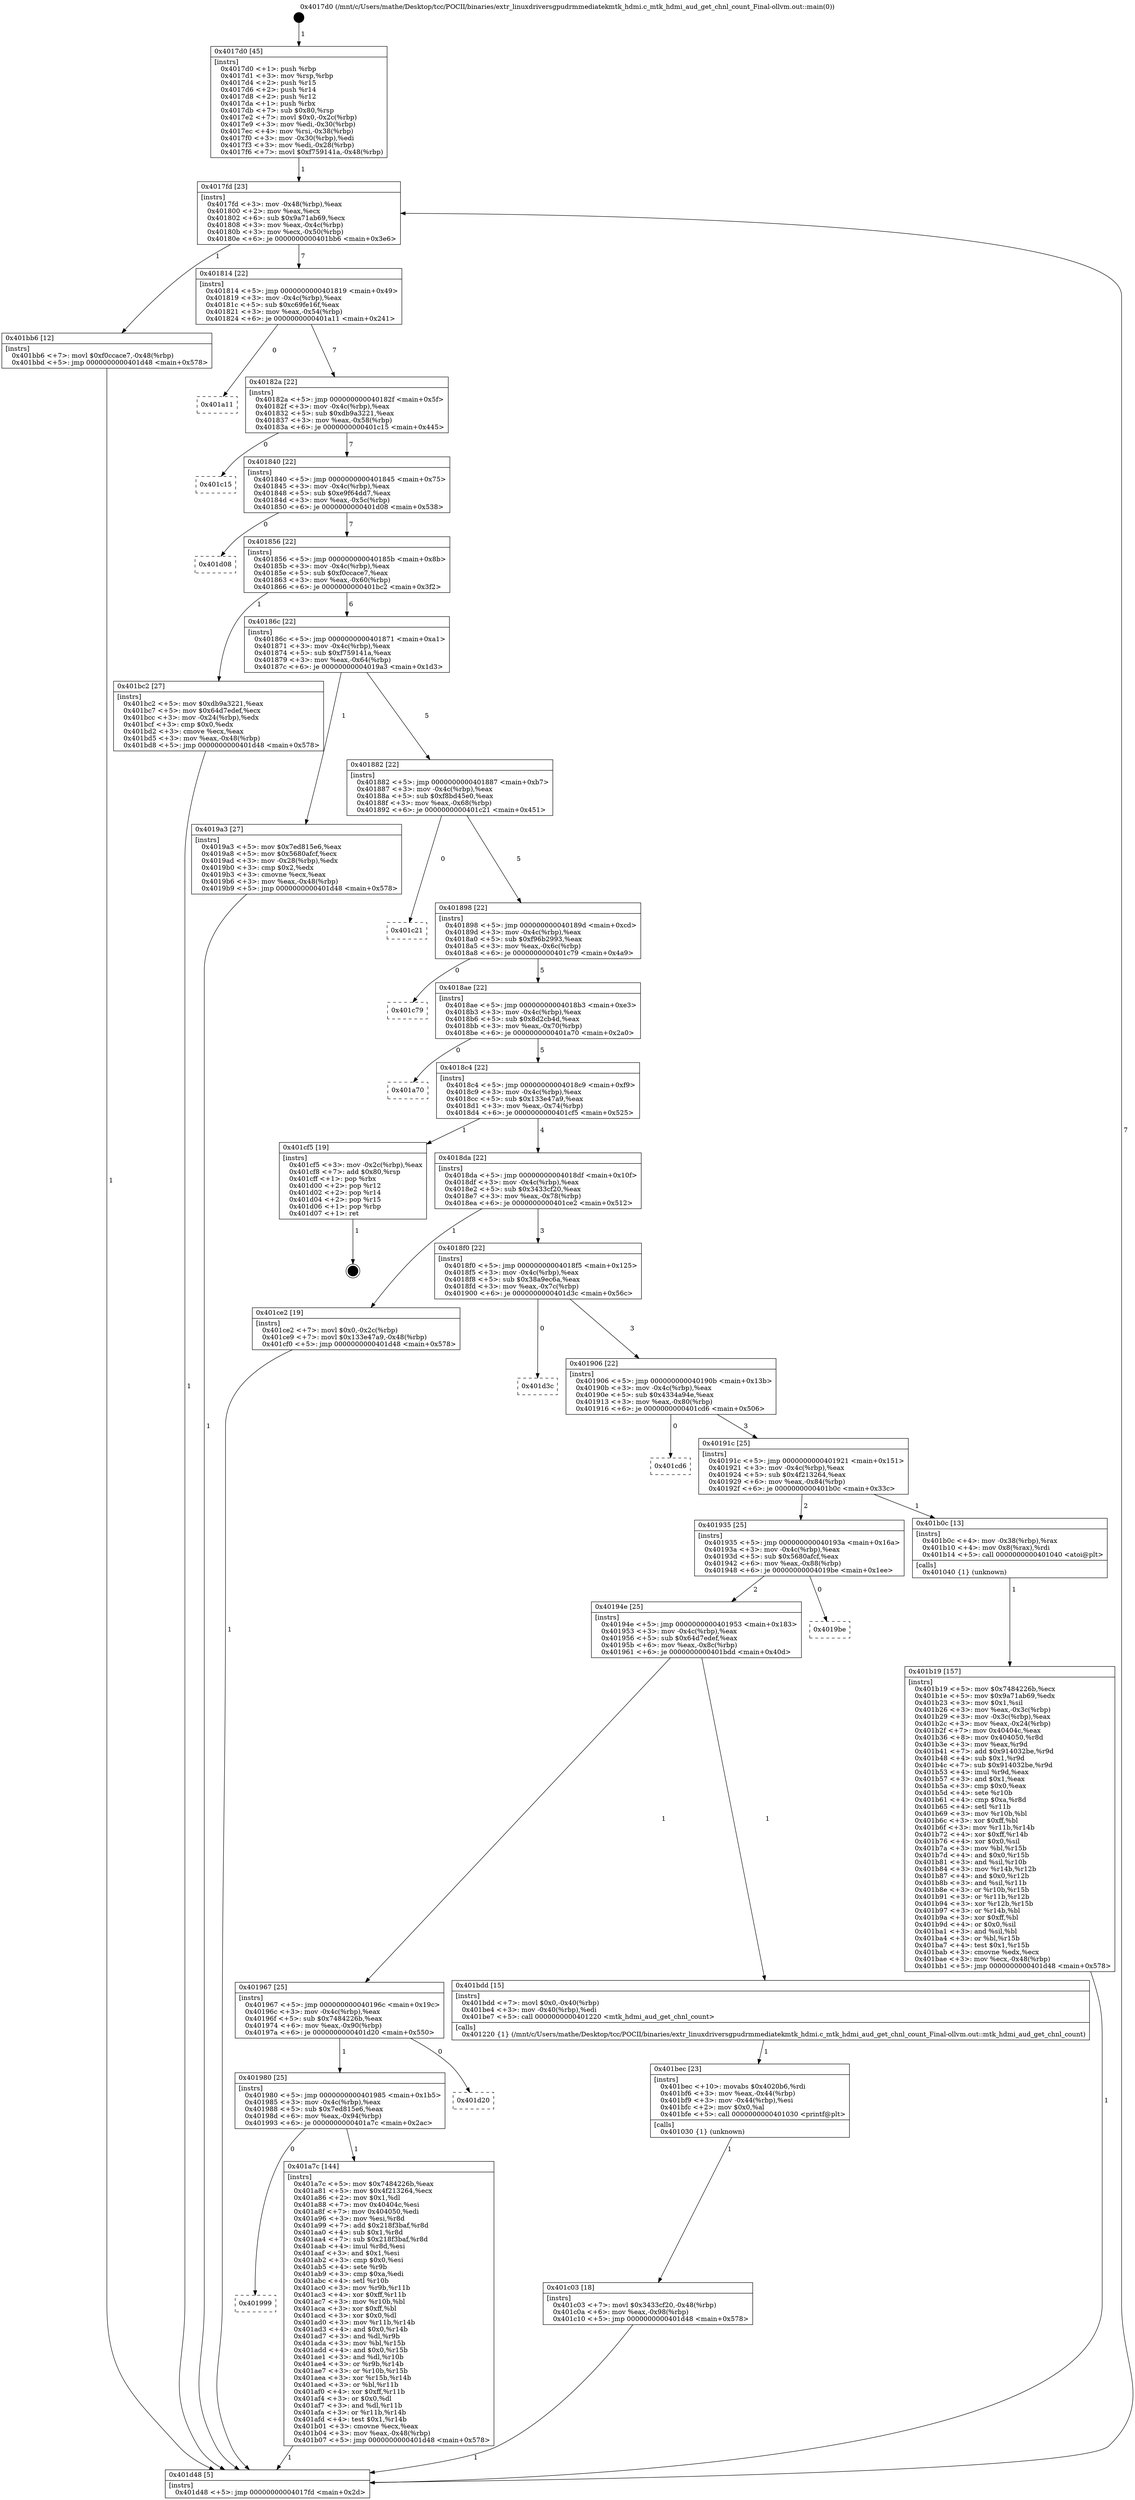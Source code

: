 digraph "0x4017d0" {
  label = "0x4017d0 (/mnt/c/Users/mathe/Desktop/tcc/POCII/binaries/extr_linuxdriversgpudrmmediatekmtk_hdmi.c_mtk_hdmi_aud_get_chnl_count_Final-ollvm.out::main(0))"
  labelloc = "t"
  node[shape=record]

  Entry [label="",width=0.3,height=0.3,shape=circle,fillcolor=black,style=filled]
  "0x4017fd" [label="{
     0x4017fd [23]\l
     | [instrs]\l
     &nbsp;&nbsp;0x4017fd \<+3\>: mov -0x48(%rbp),%eax\l
     &nbsp;&nbsp;0x401800 \<+2\>: mov %eax,%ecx\l
     &nbsp;&nbsp;0x401802 \<+6\>: sub $0x9a71ab69,%ecx\l
     &nbsp;&nbsp;0x401808 \<+3\>: mov %eax,-0x4c(%rbp)\l
     &nbsp;&nbsp;0x40180b \<+3\>: mov %ecx,-0x50(%rbp)\l
     &nbsp;&nbsp;0x40180e \<+6\>: je 0000000000401bb6 \<main+0x3e6\>\l
  }"]
  "0x401bb6" [label="{
     0x401bb6 [12]\l
     | [instrs]\l
     &nbsp;&nbsp;0x401bb6 \<+7\>: movl $0xf0ccace7,-0x48(%rbp)\l
     &nbsp;&nbsp;0x401bbd \<+5\>: jmp 0000000000401d48 \<main+0x578\>\l
  }"]
  "0x401814" [label="{
     0x401814 [22]\l
     | [instrs]\l
     &nbsp;&nbsp;0x401814 \<+5\>: jmp 0000000000401819 \<main+0x49\>\l
     &nbsp;&nbsp;0x401819 \<+3\>: mov -0x4c(%rbp),%eax\l
     &nbsp;&nbsp;0x40181c \<+5\>: sub $0xc69fe16f,%eax\l
     &nbsp;&nbsp;0x401821 \<+3\>: mov %eax,-0x54(%rbp)\l
     &nbsp;&nbsp;0x401824 \<+6\>: je 0000000000401a11 \<main+0x241\>\l
  }"]
  Exit [label="",width=0.3,height=0.3,shape=circle,fillcolor=black,style=filled,peripheries=2]
  "0x401a11" [label="{
     0x401a11\l
  }", style=dashed]
  "0x40182a" [label="{
     0x40182a [22]\l
     | [instrs]\l
     &nbsp;&nbsp;0x40182a \<+5\>: jmp 000000000040182f \<main+0x5f\>\l
     &nbsp;&nbsp;0x40182f \<+3\>: mov -0x4c(%rbp),%eax\l
     &nbsp;&nbsp;0x401832 \<+5\>: sub $0xdb9a3221,%eax\l
     &nbsp;&nbsp;0x401837 \<+3\>: mov %eax,-0x58(%rbp)\l
     &nbsp;&nbsp;0x40183a \<+6\>: je 0000000000401c15 \<main+0x445\>\l
  }"]
  "0x401c03" [label="{
     0x401c03 [18]\l
     | [instrs]\l
     &nbsp;&nbsp;0x401c03 \<+7\>: movl $0x3433cf20,-0x48(%rbp)\l
     &nbsp;&nbsp;0x401c0a \<+6\>: mov %eax,-0x98(%rbp)\l
     &nbsp;&nbsp;0x401c10 \<+5\>: jmp 0000000000401d48 \<main+0x578\>\l
  }"]
  "0x401c15" [label="{
     0x401c15\l
  }", style=dashed]
  "0x401840" [label="{
     0x401840 [22]\l
     | [instrs]\l
     &nbsp;&nbsp;0x401840 \<+5\>: jmp 0000000000401845 \<main+0x75\>\l
     &nbsp;&nbsp;0x401845 \<+3\>: mov -0x4c(%rbp),%eax\l
     &nbsp;&nbsp;0x401848 \<+5\>: sub $0xe9f64dd7,%eax\l
     &nbsp;&nbsp;0x40184d \<+3\>: mov %eax,-0x5c(%rbp)\l
     &nbsp;&nbsp;0x401850 \<+6\>: je 0000000000401d08 \<main+0x538\>\l
  }"]
  "0x401bec" [label="{
     0x401bec [23]\l
     | [instrs]\l
     &nbsp;&nbsp;0x401bec \<+10\>: movabs $0x4020b6,%rdi\l
     &nbsp;&nbsp;0x401bf6 \<+3\>: mov %eax,-0x44(%rbp)\l
     &nbsp;&nbsp;0x401bf9 \<+3\>: mov -0x44(%rbp),%esi\l
     &nbsp;&nbsp;0x401bfc \<+2\>: mov $0x0,%al\l
     &nbsp;&nbsp;0x401bfe \<+5\>: call 0000000000401030 \<printf@plt\>\l
     | [calls]\l
     &nbsp;&nbsp;0x401030 \{1\} (unknown)\l
  }"]
  "0x401d08" [label="{
     0x401d08\l
  }", style=dashed]
  "0x401856" [label="{
     0x401856 [22]\l
     | [instrs]\l
     &nbsp;&nbsp;0x401856 \<+5\>: jmp 000000000040185b \<main+0x8b\>\l
     &nbsp;&nbsp;0x40185b \<+3\>: mov -0x4c(%rbp),%eax\l
     &nbsp;&nbsp;0x40185e \<+5\>: sub $0xf0ccace7,%eax\l
     &nbsp;&nbsp;0x401863 \<+3\>: mov %eax,-0x60(%rbp)\l
     &nbsp;&nbsp;0x401866 \<+6\>: je 0000000000401bc2 \<main+0x3f2\>\l
  }"]
  "0x401b19" [label="{
     0x401b19 [157]\l
     | [instrs]\l
     &nbsp;&nbsp;0x401b19 \<+5\>: mov $0x7484226b,%ecx\l
     &nbsp;&nbsp;0x401b1e \<+5\>: mov $0x9a71ab69,%edx\l
     &nbsp;&nbsp;0x401b23 \<+3\>: mov $0x1,%sil\l
     &nbsp;&nbsp;0x401b26 \<+3\>: mov %eax,-0x3c(%rbp)\l
     &nbsp;&nbsp;0x401b29 \<+3\>: mov -0x3c(%rbp),%eax\l
     &nbsp;&nbsp;0x401b2c \<+3\>: mov %eax,-0x24(%rbp)\l
     &nbsp;&nbsp;0x401b2f \<+7\>: mov 0x40404c,%eax\l
     &nbsp;&nbsp;0x401b36 \<+8\>: mov 0x404050,%r8d\l
     &nbsp;&nbsp;0x401b3e \<+3\>: mov %eax,%r9d\l
     &nbsp;&nbsp;0x401b41 \<+7\>: add $0x914032be,%r9d\l
     &nbsp;&nbsp;0x401b48 \<+4\>: sub $0x1,%r9d\l
     &nbsp;&nbsp;0x401b4c \<+7\>: sub $0x914032be,%r9d\l
     &nbsp;&nbsp;0x401b53 \<+4\>: imul %r9d,%eax\l
     &nbsp;&nbsp;0x401b57 \<+3\>: and $0x1,%eax\l
     &nbsp;&nbsp;0x401b5a \<+3\>: cmp $0x0,%eax\l
     &nbsp;&nbsp;0x401b5d \<+4\>: sete %r10b\l
     &nbsp;&nbsp;0x401b61 \<+4\>: cmp $0xa,%r8d\l
     &nbsp;&nbsp;0x401b65 \<+4\>: setl %r11b\l
     &nbsp;&nbsp;0x401b69 \<+3\>: mov %r10b,%bl\l
     &nbsp;&nbsp;0x401b6c \<+3\>: xor $0xff,%bl\l
     &nbsp;&nbsp;0x401b6f \<+3\>: mov %r11b,%r14b\l
     &nbsp;&nbsp;0x401b72 \<+4\>: xor $0xff,%r14b\l
     &nbsp;&nbsp;0x401b76 \<+4\>: xor $0x0,%sil\l
     &nbsp;&nbsp;0x401b7a \<+3\>: mov %bl,%r15b\l
     &nbsp;&nbsp;0x401b7d \<+4\>: and $0x0,%r15b\l
     &nbsp;&nbsp;0x401b81 \<+3\>: and %sil,%r10b\l
     &nbsp;&nbsp;0x401b84 \<+3\>: mov %r14b,%r12b\l
     &nbsp;&nbsp;0x401b87 \<+4\>: and $0x0,%r12b\l
     &nbsp;&nbsp;0x401b8b \<+3\>: and %sil,%r11b\l
     &nbsp;&nbsp;0x401b8e \<+3\>: or %r10b,%r15b\l
     &nbsp;&nbsp;0x401b91 \<+3\>: or %r11b,%r12b\l
     &nbsp;&nbsp;0x401b94 \<+3\>: xor %r12b,%r15b\l
     &nbsp;&nbsp;0x401b97 \<+3\>: or %r14b,%bl\l
     &nbsp;&nbsp;0x401b9a \<+3\>: xor $0xff,%bl\l
     &nbsp;&nbsp;0x401b9d \<+4\>: or $0x0,%sil\l
     &nbsp;&nbsp;0x401ba1 \<+3\>: and %sil,%bl\l
     &nbsp;&nbsp;0x401ba4 \<+3\>: or %bl,%r15b\l
     &nbsp;&nbsp;0x401ba7 \<+4\>: test $0x1,%r15b\l
     &nbsp;&nbsp;0x401bab \<+3\>: cmovne %edx,%ecx\l
     &nbsp;&nbsp;0x401bae \<+3\>: mov %ecx,-0x48(%rbp)\l
     &nbsp;&nbsp;0x401bb1 \<+5\>: jmp 0000000000401d48 \<main+0x578\>\l
  }"]
  "0x401bc2" [label="{
     0x401bc2 [27]\l
     | [instrs]\l
     &nbsp;&nbsp;0x401bc2 \<+5\>: mov $0xdb9a3221,%eax\l
     &nbsp;&nbsp;0x401bc7 \<+5\>: mov $0x64d7edef,%ecx\l
     &nbsp;&nbsp;0x401bcc \<+3\>: mov -0x24(%rbp),%edx\l
     &nbsp;&nbsp;0x401bcf \<+3\>: cmp $0x0,%edx\l
     &nbsp;&nbsp;0x401bd2 \<+3\>: cmove %ecx,%eax\l
     &nbsp;&nbsp;0x401bd5 \<+3\>: mov %eax,-0x48(%rbp)\l
     &nbsp;&nbsp;0x401bd8 \<+5\>: jmp 0000000000401d48 \<main+0x578\>\l
  }"]
  "0x40186c" [label="{
     0x40186c [22]\l
     | [instrs]\l
     &nbsp;&nbsp;0x40186c \<+5\>: jmp 0000000000401871 \<main+0xa1\>\l
     &nbsp;&nbsp;0x401871 \<+3\>: mov -0x4c(%rbp),%eax\l
     &nbsp;&nbsp;0x401874 \<+5\>: sub $0xf759141a,%eax\l
     &nbsp;&nbsp;0x401879 \<+3\>: mov %eax,-0x64(%rbp)\l
     &nbsp;&nbsp;0x40187c \<+6\>: je 00000000004019a3 \<main+0x1d3\>\l
  }"]
  "0x401999" [label="{
     0x401999\l
  }", style=dashed]
  "0x4019a3" [label="{
     0x4019a3 [27]\l
     | [instrs]\l
     &nbsp;&nbsp;0x4019a3 \<+5\>: mov $0x7ed815e6,%eax\l
     &nbsp;&nbsp;0x4019a8 \<+5\>: mov $0x5680afcf,%ecx\l
     &nbsp;&nbsp;0x4019ad \<+3\>: mov -0x28(%rbp),%edx\l
     &nbsp;&nbsp;0x4019b0 \<+3\>: cmp $0x2,%edx\l
     &nbsp;&nbsp;0x4019b3 \<+3\>: cmovne %ecx,%eax\l
     &nbsp;&nbsp;0x4019b6 \<+3\>: mov %eax,-0x48(%rbp)\l
     &nbsp;&nbsp;0x4019b9 \<+5\>: jmp 0000000000401d48 \<main+0x578\>\l
  }"]
  "0x401882" [label="{
     0x401882 [22]\l
     | [instrs]\l
     &nbsp;&nbsp;0x401882 \<+5\>: jmp 0000000000401887 \<main+0xb7\>\l
     &nbsp;&nbsp;0x401887 \<+3\>: mov -0x4c(%rbp),%eax\l
     &nbsp;&nbsp;0x40188a \<+5\>: sub $0xf8bd45e0,%eax\l
     &nbsp;&nbsp;0x40188f \<+3\>: mov %eax,-0x68(%rbp)\l
     &nbsp;&nbsp;0x401892 \<+6\>: je 0000000000401c21 \<main+0x451\>\l
  }"]
  "0x401d48" [label="{
     0x401d48 [5]\l
     | [instrs]\l
     &nbsp;&nbsp;0x401d48 \<+5\>: jmp 00000000004017fd \<main+0x2d\>\l
  }"]
  "0x4017d0" [label="{
     0x4017d0 [45]\l
     | [instrs]\l
     &nbsp;&nbsp;0x4017d0 \<+1\>: push %rbp\l
     &nbsp;&nbsp;0x4017d1 \<+3\>: mov %rsp,%rbp\l
     &nbsp;&nbsp;0x4017d4 \<+2\>: push %r15\l
     &nbsp;&nbsp;0x4017d6 \<+2\>: push %r14\l
     &nbsp;&nbsp;0x4017d8 \<+2\>: push %r12\l
     &nbsp;&nbsp;0x4017da \<+1\>: push %rbx\l
     &nbsp;&nbsp;0x4017db \<+7\>: sub $0x80,%rsp\l
     &nbsp;&nbsp;0x4017e2 \<+7\>: movl $0x0,-0x2c(%rbp)\l
     &nbsp;&nbsp;0x4017e9 \<+3\>: mov %edi,-0x30(%rbp)\l
     &nbsp;&nbsp;0x4017ec \<+4\>: mov %rsi,-0x38(%rbp)\l
     &nbsp;&nbsp;0x4017f0 \<+3\>: mov -0x30(%rbp),%edi\l
     &nbsp;&nbsp;0x4017f3 \<+3\>: mov %edi,-0x28(%rbp)\l
     &nbsp;&nbsp;0x4017f6 \<+7\>: movl $0xf759141a,-0x48(%rbp)\l
  }"]
  "0x401a7c" [label="{
     0x401a7c [144]\l
     | [instrs]\l
     &nbsp;&nbsp;0x401a7c \<+5\>: mov $0x7484226b,%eax\l
     &nbsp;&nbsp;0x401a81 \<+5\>: mov $0x4f213264,%ecx\l
     &nbsp;&nbsp;0x401a86 \<+2\>: mov $0x1,%dl\l
     &nbsp;&nbsp;0x401a88 \<+7\>: mov 0x40404c,%esi\l
     &nbsp;&nbsp;0x401a8f \<+7\>: mov 0x404050,%edi\l
     &nbsp;&nbsp;0x401a96 \<+3\>: mov %esi,%r8d\l
     &nbsp;&nbsp;0x401a99 \<+7\>: add $0x218f3baf,%r8d\l
     &nbsp;&nbsp;0x401aa0 \<+4\>: sub $0x1,%r8d\l
     &nbsp;&nbsp;0x401aa4 \<+7\>: sub $0x218f3baf,%r8d\l
     &nbsp;&nbsp;0x401aab \<+4\>: imul %r8d,%esi\l
     &nbsp;&nbsp;0x401aaf \<+3\>: and $0x1,%esi\l
     &nbsp;&nbsp;0x401ab2 \<+3\>: cmp $0x0,%esi\l
     &nbsp;&nbsp;0x401ab5 \<+4\>: sete %r9b\l
     &nbsp;&nbsp;0x401ab9 \<+3\>: cmp $0xa,%edi\l
     &nbsp;&nbsp;0x401abc \<+4\>: setl %r10b\l
     &nbsp;&nbsp;0x401ac0 \<+3\>: mov %r9b,%r11b\l
     &nbsp;&nbsp;0x401ac3 \<+4\>: xor $0xff,%r11b\l
     &nbsp;&nbsp;0x401ac7 \<+3\>: mov %r10b,%bl\l
     &nbsp;&nbsp;0x401aca \<+3\>: xor $0xff,%bl\l
     &nbsp;&nbsp;0x401acd \<+3\>: xor $0x0,%dl\l
     &nbsp;&nbsp;0x401ad0 \<+3\>: mov %r11b,%r14b\l
     &nbsp;&nbsp;0x401ad3 \<+4\>: and $0x0,%r14b\l
     &nbsp;&nbsp;0x401ad7 \<+3\>: and %dl,%r9b\l
     &nbsp;&nbsp;0x401ada \<+3\>: mov %bl,%r15b\l
     &nbsp;&nbsp;0x401add \<+4\>: and $0x0,%r15b\l
     &nbsp;&nbsp;0x401ae1 \<+3\>: and %dl,%r10b\l
     &nbsp;&nbsp;0x401ae4 \<+3\>: or %r9b,%r14b\l
     &nbsp;&nbsp;0x401ae7 \<+3\>: or %r10b,%r15b\l
     &nbsp;&nbsp;0x401aea \<+3\>: xor %r15b,%r14b\l
     &nbsp;&nbsp;0x401aed \<+3\>: or %bl,%r11b\l
     &nbsp;&nbsp;0x401af0 \<+4\>: xor $0xff,%r11b\l
     &nbsp;&nbsp;0x401af4 \<+3\>: or $0x0,%dl\l
     &nbsp;&nbsp;0x401af7 \<+3\>: and %dl,%r11b\l
     &nbsp;&nbsp;0x401afa \<+3\>: or %r11b,%r14b\l
     &nbsp;&nbsp;0x401afd \<+4\>: test $0x1,%r14b\l
     &nbsp;&nbsp;0x401b01 \<+3\>: cmovne %ecx,%eax\l
     &nbsp;&nbsp;0x401b04 \<+3\>: mov %eax,-0x48(%rbp)\l
     &nbsp;&nbsp;0x401b07 \<+5\>: jmp 0000000000401d48 \<main+0x578\>\l
  }"]
  "0x401c21" [label="{
     0x401c21\l
  }", style=dashed]
  "0x401898" [label="{
     0x401898 [22]\l
     | [instrs]\l
     &nbsp;&nbsp;0x401898 \<+5\>: jmp 000000000040189d \<main+0xcd\>\l
     &nbsp;&nbsp;0x40189d \<+3\>: mov -0x4c(%rbp),%eax\l
     &nbsp;&nbsp;0x4018a0 \<+5\>: sub $0xf96b2993,%eax\l
     &nbsp;&nbsp;0x4018a5 \<+3\>: mov %eax,-0x6c(%rbp)\l
     &nbsp;&nbsp;0x4018a8 \<+6\>: je 0000000000401c79 \<main+0x4a9\>\l
  }"]
  "0x401980" [label="{
     0x401980 [25]\l
     | [instrs]\l
     &nbsp;&nbsp;0x401980 \<+5\>: jmp 0000000000401985 \<main+0x1b5\>\l
     &nbsp;&nbsp;0x401985 \<+3\>: mov -0x4c(%rbp),%eax\l
     &nbsp;&nbsp;0x401988 \<+5\>: sub $0x7ed815e6,%eax\l
     &nbsp;&nbsp;0x40198d \<+6\>: mov %eax,-0x94(%rbp)\l
     &nbsp;&nbsp;0x401993 \<+6\>: je 0000000000401a7c \<main+0x2ac\>\l
  }"]
  "0x401c79" [label="{
     0x401c79\l
  }", style=dashed]
  "0x4018ae" [label="{
     0x4018ae [22]\l
     | [instrs]\l
     &nbsp;&nbsp;0x4018ae \<+5\>: jmp 00000000004018b3 \<main+0xe3\>\l
     &nbsp;&nbsp;0x4018b3 \<+3\>: mov -0x4c(%rbp),%eax\l
     &nbsp;&nbsp;0x4018b6 \<+5\>: sub $0x8d2cb4d,%eax\l
     &nbsp;&nbsp;0x4018bb \<+3\>: mov %eax,-0x70(%rbp)\l
     &nbsp;&nbsp;0x4018be \<+6\>: je 0000000000401a70 \<main+0x2a0\>\l
  }"]
  "0x401d20" [label="{
     0x401d20\l
  }", style=dashed]
  "0x401a70" [label="{
     0x401a70\l
  }", style=dashed]
  "0x4018c4" [label="{
     0x4018c4 [22]\l
     | [instrs]\l
     &nbsp;&nbsp;0x4018c4 \<+5\>: jmp 00000000004018c9 \<main+0xf9\>\l
     &nbsp;&nbsp;0x4018c9 \<+3\>: mov -0x4c(%rbp),%eax\l
     &nbsp;&nbsp;0x4018cc \<+5\>: sub $0x133e47a9,%eax\l
     &nbsp;&nbsp;0x4018d1 \<+3\>: mov %eax,-0x74(%rbp)\l
     &nbsp;&nbsp;0x4018d4 \<+6\>: je 0000000000401cf5 \<main+0x525\>\l
  }"]
  "0x401967" [label="{
     0x401967 [25]\l
     | [instrs]\l
     &nbsp;&nbsp;0x401967 \<+5\>: jmp 000000000040196c \<main+0x19c\>\l
     &nbsp;&nbsp;0x40196c \<+3\>: mov -0x4c(%rbp),%eax\l
     &nbsp;&nbsp;0x40196f \<+5\>: sub $0x7484226b,%eax\l
     &nbsp;&nbsp;0x401974 \<+6\>: mov %eax,-0x90(%rbp)\l
     &nbsp;&nbsp;0x40197a \<+6\>: je 0000000000401d20 \<main+0x550\>\l
  }"]
  "0x401cf5" [label="{
     0x401cf5 [19]\l
     | [instrs]\l
     &nbsp;&nbsp;0x401cf5 \<+3\>: mov -0x2c(%rbp),%eax\l
     &nbsp;&nbsp;0x401cf8 \<+7\>: add $0x80,%rsp\l
     &nbsp;&nbsp;0x401cff \<+1\>: pop %rbx\l
     &nbsp;&nbsp;0x401d00 \<+2\>: pop %r12\l
     &nbsp;&nbsp;0x401d02 \<+2\>: pop %r14\l
     &nbsp;&nbsp;0x401d04 \<+2\>: pop %r15\l
     &nbsp;&nbsp;0x401d06 \<+1\>: pop %rbp\l
     &nbsp;&nbsp;0x401d07 \<+1\>: ret\l
  }"]
  "0x4018da" [label="{
     0x4018da [22]\l
     | [instrs]\l
     &nbsp;&nbsp;0x4018da \<+5\>: jmp 00000000004018df \<main+0x10f\>\l
     &nbsp;&nbsp;0x4018df \<+3\>: mov -0x4c(%rbp),%eax\l
     &nbsp;&nbsp;0x4018e2 \<+5\>: sub $0x3433cf20,%eax\l
     &nbsp;&nbsp;0x4018e7 \<+3\>: mov %eax,-0x78(%rbp)\l
     &nbsp;&nbsp;0x4018ea \<+6\>: je 0000000000401ce2 \<main+0x512\>\l
  }"]
  "0x401bdd" [label="{
     0x401bdd [15]\l
     | [instrs]\l
     &nbsp;&nbsp;0x401bdd \<+7\>: movl $0x0,-0x40(%rbp)\l
     &nbsp;&nbsp;0x401be4 \<+3\>: mov -0x40(%rbp),%edi\l
     &nbsp;&nbsp;0x401be7 \<+5\>: call 0000000000401220 \<mtk_hdmi_aud_get_chnl_count\>\l
     | [calls]\l
     &nbsp;&nbsp;0x401220 \{1\} (/mnt/c/Users/mathe/Desktop/tcc/POCII/binaries/extr_linuxdriversgpudrmmediatekmtk_hdmi.c_mtk_hdmi_aud_get_chnl_count_Final-ollvm.out::mtk_hdmi_aud_get_chnl_count)\l
  }"]
  "0x401ce2" [label="{
     0x401ce2 [19]\l
     | [instrs]\l
     &nbsp;&nbsp;0x401ce2 \<+7\>: movl $0x0,-0x2c(%rbp)\l
     &nbsp;&nbsp;0x401ce9 \<+7\>: movl $0x133e47a9,-0x48(%rbp)\l
     &nbsp;&nbsp;0x401cf0 \<+5\>: jmp 0000000000401d48 \<main+0x578\>\l
  }"]
  "0x4018f0" [label="{
     0x4018f0 [22]\l
     | [instrs]\l
     &nbsp;&nbsp;0x4018f0 \<+5\>: jmp 00000000004018f5 \<main+0x125\>\l
     &nbsp;&nbsp;0x4018f5 \<+3\>: mov -0x4c(%rbp),%eax\l
     &nbsp;&nbsp;0x4018f8 \<+5\>: sub $0x38a9ec6a,%eax\l
     &nbsp;&nbsp;0x4018fd \<+3\>: mov %eax,-0x7c(%rbp)\l
     &nbsp;&nbsp;0x401900 \<+6\>: je 0000000000401d3c \<main+0x56c\>\l
  }"]
  "0x40194e" [label="{
     0x40194e [25]\l
     | [instrs]\l
     &nbsp;&nbsp;0x40194e \<+5\>: jmp 0000000000401953 \<main+0x183\>\l
     &nbsp;&nbsp;0x401953 \<+3\>: mov -0x4c(%rbp),%eax\l
     &nbsp;&nbsp;0x401956 \<+5\>: sub $0x64d7edef,%eax\l
     &nbsp;&nbsp;0x40195b \<+6\>: mov %eax,-0x8c(%rbp)\l
     &nbsp;&nbsp;0x401961 \<+6\>: je 0000000000401bdd \<main+0x40d\>\l
  }"]
  "0x401d3c" [label="{
     0x401d3c\l
  }", style=dashed]
  "0x401906" [label="{
     0x401906 [22]\l
     | [instrs]\l
     &nbsp;&nbsp;0x401906 \<+5\>: jmp 000000000040190b \<main+0x13b\>\l
     &nbsp;&nbsp;0x40190b \<+3\>: mov -0x4c(%rbp),%eax\l
     &nbsp;&nbsp;0x40190e \<+5\>: sub $0x4334a94e,%eax\l
     &nbsp;&nbsp;0x401913 \<+3\>: mov %eax,-0x80(%rbp)\l
     &nbsp;&nbsp;0x401916 \<+6\>: je 0000000000401cd6 \<main+0x506\>\l
  }"]
  "0x4019be" [label="{
     0x4019be\l
  }", style=dashed]
  "0x401cd6" [label="{
     0x401cd6\l
  }", style=dashed]
  "0x40191c" [label="{
     0x40191c [25]\l
     | [instrs]\l
     &nbsp;&nbsp;0x40191c \<+5\>: jmp 0000000000401921 \<main+0x151\>\l
     &nbsp;&nbsp;0x401921 \<+3\>: mov -0x4c(%rbp),%eax\l
     &nbsp;&nbsp;0x401924 \<+5\>: sub $0x4f213264,%eax\l
     &nbsp;&nbsp;0x401929 \<+6\>: mov %eax,-0x84(%rbp)\l
     &nbsp;&nbsp;0x40192f \<+6\>: je 0000000000401b0c \<main+0x33c\>\l
  }"]
  "0x401935" [label="{
     0x401935 [25]\l
     | [instrs]\l
     &nbsp;&nbsp;0x401935 \<+5\>: jmp 000000000040193a \<main+0x16a\>\l
     &nbsp;&nbsp;0x40193a \<+3\>: mov -0x4c(%rbp),%eax\l
     &nbsp;&nbsp;0x40193d \<+5\>: sub $0x5680afcf,%eax\l
     &nbsp;&nbsp;0x401942 \<+6\>: mov %eax,-0x88(%rbp)\l
     &nbsp;&nbsp;0x401948 \<+6\>: je 00000000004019be \<main+0x1ee\>\l
  }"]
  "0x401b0c" [label="{
     0x401b0c [13]\l
     | [instrs]\l
     &nbsp;&nbsp;0x401b0c \<+4\>: mov -0x38(%rbp),%rax\l
     &nbsp;&nbsp;0x401b10 \<+4\>: mov 0x8(%rax),%rdi\l
     &nbsp;&nbsp;0x401b14 \<+5\>: call 0000000000401040 \<atoi@plt\>\l
     | [calls]\l
     &nbsp;&nbsp;0x401040 \{1\} (unknown)\l
  }"]
  Entry -> "0x4017d0" [label=" 1"]
  "0x4017fd" -> "0x401bb6" [label=" 1"]
  "0x4017fd" -> "0x401814" [label=" 7"]
  "0x401cf5" -> Exit [label=" 1"]
  "0x401814" -> "0x401a11" [label=" 0"]
  "0x401814" -> "0x40182a" [label=" 7"]
  "0x401ce2" -> "0x401d48" [label=" 1"]
  "0x40182a" -> "0x401c15" [label=" 0"]
  "0x40182a" -> "0x401840" [label=" 7"]
  "0x401c03" -> "0x401d48" [label=" 1"]
  "0x401840" -> "0x401d08" [label=" 0"]
  "0x401840" -> "0x401856" [label=" 7"]
  "0x401bec" -> "0x401c03" [label=" 1"]
  "0x401856" -> "0x401bc2" [label=" 1"]
  "0x401856" -> "0x40186c" [label=" 6"]
  "0x401bdd" -> "0x401bec" [label=" 1"]
  "0x40186c" -> "0x4019a3" [label=" 1"]
  "0x40186c" -> "0x401882" [label=" 5"]
  "0x4019a3" -> "0x401d48" [label=" 1"]
  "0x4017d0" -> "0x4017fd" [label=" 1"]
  "0x401d48" -> "0x4017fd" [label=" 7"]
  "0x401bc2" -> "0x401d48" [label=" 1"]
  "0x401882" -> "0x401c21" [label=" 0"]
  "0x401882" -> "0x401898" [label=" 5"]
  "0x401bb6" -> "0x401d48" [label=" 1"]
  "0x401898" -> "0x401c79" [label=" 0"]
  "0x401898" -> "0x4018ae" [label=" 5"]
  "0x401b0c" -> "0x401b19" [label=" 1"]
  "0x4018ae" -> "0x401a70" [label=" 0"]
  "0x4018ae" -> "0x4018c4" [label=" 5"]
  "0x401a7c" -> "0x401d48" [label=" 1"]
  "0x4018c4" -> "0x401cf5" [label=" 1"]
  "0x4018c4" -> "0x4018da" [label=" 4"]
  "0x401980" -> "0x401a7c" [label=" 1"]
  "0x4018da" -> "0x401ce2" [label=" 1"]
  "0x4018da" -> "0x4018f0" [label=" 3"]
  "0x401b19" -> "0x401d48" [label=" 1"]
  "0x4018f0" -> "0x401d3c" [label=" 0"]
  "0x4018f0" -> "0x401906" [label=" 3"]
  "0x401967" -> "0x401d20" [label=" 0"]
  "0x401906" -> "0x401cd6" [label=" 0"]
  "0x401906" -> "0x40191c" [label=" 3"]
  "0x401980" -> "0x401999" [label=" 0"]
  "0x40191c" -> "0x401b0c" [label=" 1"]
  "0x40191c" -> "0x401935" [label=" 2"]
  "0x40194e" -> "0x401967" [label=" 1"]
  "0x401935" -> "0x4019be" [label=" 0"]
  "0x401935" -> "0x40194e" [label=" 2"]
  "0x401967" -> "0x401980" [label=" 1"]
  "0x40194e" -> "0x401bdd" [label=" 1"]
}
